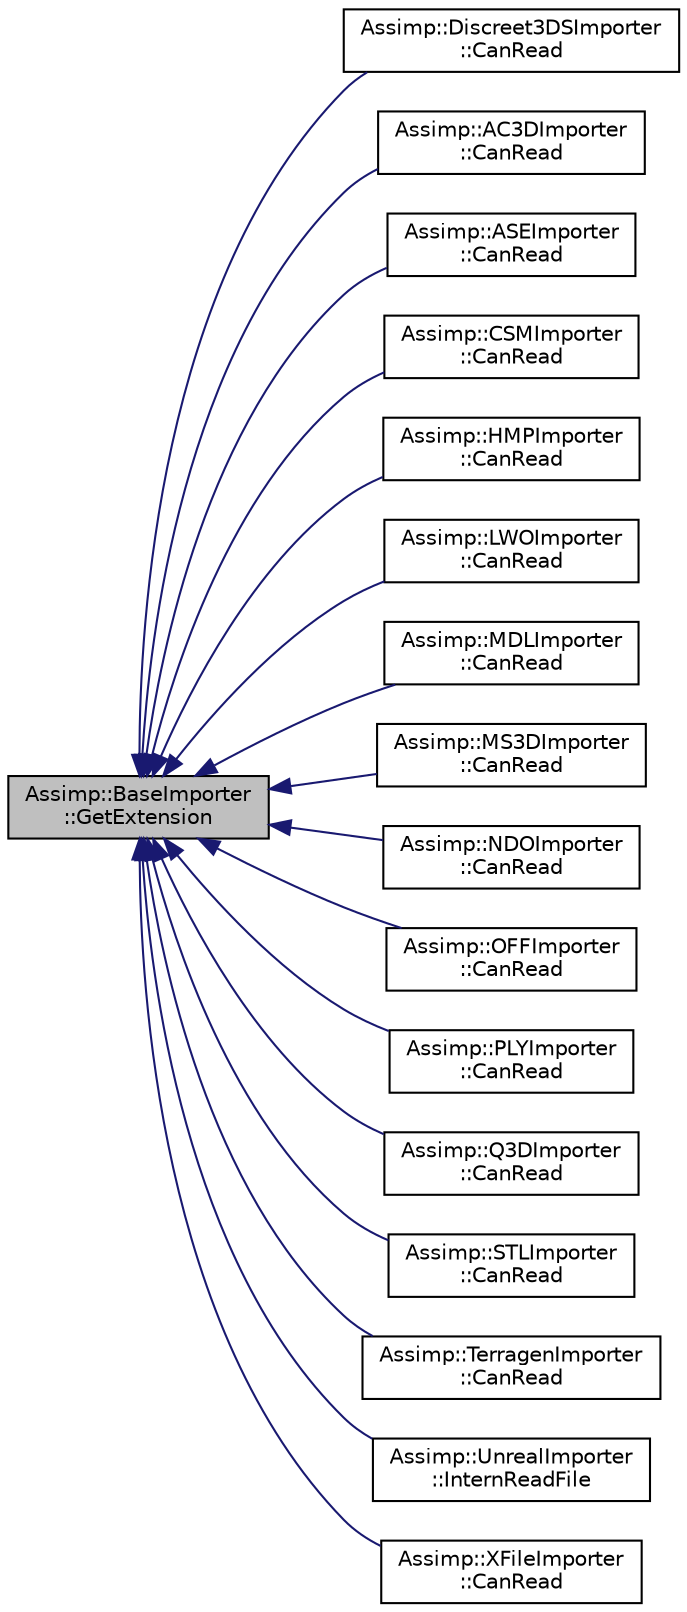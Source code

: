 digraph "Assimp::BaseImporter::GetExtension"
{
  edge [fontname="Helvetica",fontsize="10",labelfontname="Helvetica",labelfontsize="10"];
  node [fontname="Helvetica",fontsize="10",shape=record];
  rankdir="LR";
  Node1 [label="Assimp::BaseImporter\l::GetExtension",height=0.2,width=0.4,color="black", fillcolor="grey75", style="filled", fontcolor="black"];
  Node1 -> Node2 [dir="back",color="midnightblue",fontsize="10",style="solid",fontname="Helvetica"];
  Node2 [label="Assimp::Discreet3DSImporter\l::CanRead",height=0.2,width=0.4,color="black", fillcolor="white", style="filled",URL="$class_assimp_1_1_discreet3_d_s_importer.html#a84b8203d949c065c380da1cf2139b838"];
  Node1 -> Node3 [dir="back",color="midnightblue",fontsize="10",style="solid",fontname="Helvetica"];
  Node3 [label="Assimp::AC3DImporter\l::CanRead",height=0.2,width=0.4,color="black", fillcolor="white", style="filled",URL="$class_assimp_1_1_a_c3_d_importer.html#aefb82b11143ea7809b26253cdb84f8be"];
  Node1 -> Node4 [dir="back",color="midnightblue",fontsize="10",style="solid",fontname="Helvetica"];
  Node4 [label="Assimp::ASEImporter\l::CanRead",height=0.2,width=0.4,color="black", fillcolor="white", style="filled",URL="$class_assimp_1_1_a_s_e_importer.html#ae47165bcc544db0a849f024c0ae8f07b"];
  Node1 -> Node5 [dir="back",color="midnightblue",fontsize="10",style="solid",fontname="Helvetica"];
  Node5 [label="Assimp::CSMImporter\l::CanRead",height=0.2,width=0.4,color="black", fillcolor="white", style="filled",URL="$class_assimp_1_1_c_s_m_importer.html#adabfef875783b0540a5d95a15b90c9a8"];
  Node1 -> Node6 [dir="back",color="midnightblue",fontsize="10",style="solid",fontname="Helvetica"];
  Node6 [label="Assimp::HMPImporter\l::CanRead",height=0.2,width=0.4,color="black", fillcolor="white", style="filled",URL="$class_assimp_1_1_h_m_p_importer.html#a075e2f0b6747922b72ac2b5b19b291ce"];
  Node1 -> Node7 [dir="back",color="midnightblue",fontsize="10",style="solid",fontname="Helvetica"];
  Node7 [label="Assimp::LWOImporter\l::CanRead",height=0.2,width=0.4,color="black", fillcolor="white", style="filled",URL="$class_assimp_1_1_l_w_o_importer.html#a829d052a82d28257f6ab1f2f8b3f8e93"];
  Node1 -> Node8 [dir="back",color="midnightblue",fontsize="10",style="solid",fontname="Helvetica"];
  Node8 [label="Assimp::MDLImporter\l::CanRead",height=0.2,width=0.4,color="black", fillcolor="white", style="filled",URL="$class_assimp_1_1_m_d_l_importer.html#a0d0c164cc792374e7dd888fa3b4ee96d"];
  Node1 -> Node9 [dir="back",color="midnightblue",fontsize="10",style="solid",fontname="Helvetica"];
  Node9 [label="Assimp::MS3DImporter\l::CanRead",height=0.2,width=0.4,color="black", fillcolor="white", style="filled",URL="$class_assimp_1_1_m_s3_d_importer.html#ab3da09f930bba981ec97f32dffe1c23b"];
  Node1 -> Node10 [dir="back",color="midnightblue",fontsize="10",style="solid",fontname="Helvetica"];
  Node10 [label="Assimp::NDOImporter\l::CanRead",height=0.2,width=0.4,color="black", fillcolor="white", style="filled",URL="$class_assimp_1_1_n_d_o_importer.html#a6506fd5111c641f180217c600467b128"];
  Node1 -> Node11 [dir="back",color="midnightblue",fontsize="10",style="solid",fontname="Helvetica"];
  Node11 [label="Assimp::OFFImporter\l::CanRead",height=0.2,width=0.4,color="black", fillcolor="white", style="filled",URL="$class_assimp_1_1_o_f_f_importer.html#a1ffd2d54b2b27c6a76a70cbc35f4d999"];
  Node1 -> Node12 [dir="back",color="midnightblue",fontsize="10",style="solid",fontname="Helvetica"];
  Node12 [label="Assimp::PLYImporter\l::CanRead",height=0.2,width=0.4,color="black", fillcolor="white", style="filled",URL="$class_assimp_1_1_p_l_y_importer.html#a7553dbdfb2e470a2a22eafab95329385"];
  Node1 -> Node13 [dir="back",color="midnightblue",fontsize="10",style="solid",fontname="Helvetica"];
  Node13 [label="Assimp::Q3DImporter\l::CanRead",height=0.2,width=0.4,color="black", fillcolor="white", style="filled",URL="$class_assimp_1_1_q3_d_importer.html#a10c41b948aab0f9f6f5f9065dd944874"];
  Node1 -> Node14 [dir="back",color="midnightblue",fontsize="10",style="solid",fontname="Helvetica"];
  Node14 [label="Assimp::STLImporter\l::CanRead",height=0.2,width=0.4,color="black", fillcolor="white", style="filled",URL="$class_assimp_1_1_s_t_l_importer.html#af9ca38d73cba9fac0a56bebf06b3b97f"];
  Node1 -> Node15 [dir="back",color="midnightblue",fontsize="10",style="solid",fontname="Helvetica"];
  Node15 [label="Assimp::TerragenImporter\l::CanRead",height=0.2,width=0.4,color="black", fillcolor="white", style="filled",URL="$class_assimp_1_1_terragen_importer.html#a9ea5a0d8351e2deca867841948ba858e"];
  Node1 -> Node16 [dir="back",color="midnightblue",fontsize="10",style="solid",fontname="Helvetica"];
  Node16 [label="Assimp::UnrealImporter\l::InternReadFile",height=0.2,width=0.4,color="black", fillcolor="white", style="filled",URL="$class_assimp_1_1_unreal_importer.html#a76e6e77e39a461137453bcbbb22ba71f",tooltip="Imports the given file into the given scene structure. "];
  Node1 -> Node17 [dir="back",color="midnightblue",fontsize="10",style="solid",fontname="Helvetica"];
  Node17 [label="Assimp::XFileImporter\l::CanRead",height=0.2,width=0.4,color="black", fillcolor="white", style="filled",URL="$class_assimp_1_1_x_file_importer.html#a37ebcae63c19eed43727aef6c50776c2"];
}
